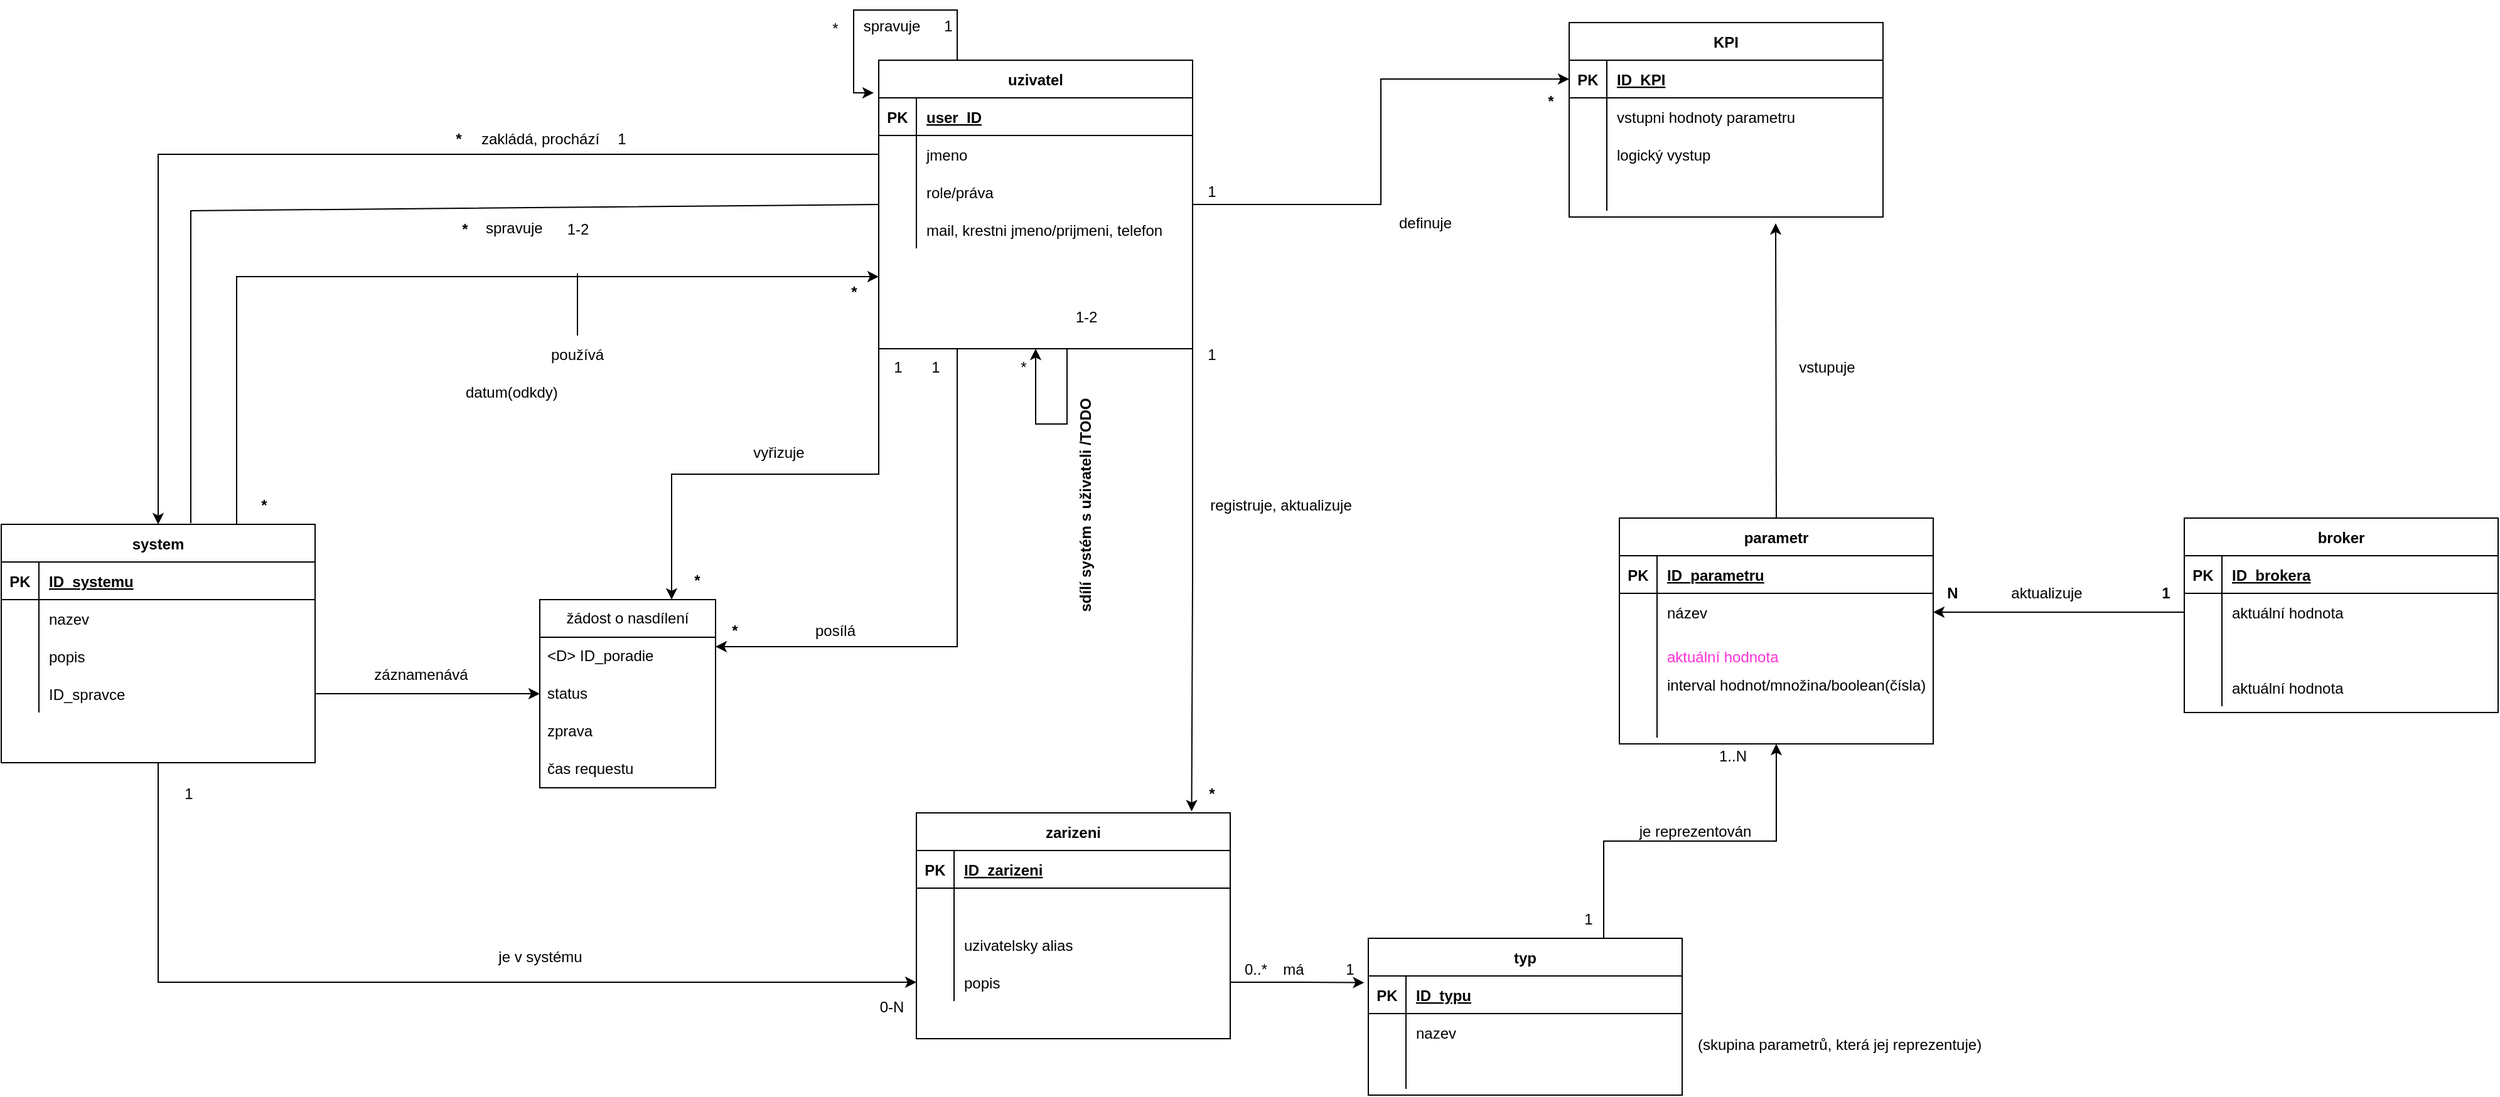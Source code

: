 <mxfile>
    <diagram id="R2lEEEUBdFMjLlhIrx00" name="Page-1">
        <mxGraphModel dx="2615" dy="1061" grid="1" gridSize="10" guides="1" tooltips="1" connect="1" arrows="1" fold="1" page="1" pageScale="1" pageWidth="850" pageHeight="1100" math="0" shadow="0" extFonts="Permanent Marker^https://fonts.googleapis.com/css?family=Permanent+Marker">
            <root>
                <mxCell id="0"/>
                <mxCell id="1" parent="0"/>
                <mxCell id="_WzW970D3OPR41y3tWuO-68" style="edgeStyle=orthogonalEdgeStyle;rounded=0;orthogonalLoop=1;jettySize=auto;html=1;exitX=0.25;exitY=1;exitDx=0;exitDy=0;entryX=1;entryY=0.25;entryDx=0;entryDy=0;" parent="1" source="C-vyLk0tnHw3VtMMgP7b-23" target="_WzW970D3OPR41y3tWuO-198" edge="1">
                    <mxGeometry relative="1" as="geometry"/>
                </mxCell>
                <mxCell id="_WzW970D3OPR41y3tWuO-115" style="edgeStyle=orthogonalEdgeStyle;rounded=0;orthogonalLoop=1;jettySize=auto;html=1;exitX=1;exitY=0.5;exitDx=0;exitDy=0;entryX=0;entryY=0.5;entryDx=0;entryDy=0;" parent="1" source="C-vyLk0tnHw3VtMMgP7b-23" target="_WzW970D3OPR41y3tWuO-127" edge="1">
                    <mxGeometry relative="1" as="geometry"/>
                </mxCell>
                <mxCell id="_WzW970D3OPR41y3tWuO-210" style="edgeStyle=orthogonalEdgeStyle;rounded=0;orthogonalLoop=1;jettySize=auto;html=1;exitX=0;exitY=1;exitDx=0;exitDy=0;entryX=0.75;entryY=0;entryDx=0;entryDy=0;" parent="1" source="C-vyLk0tnHw3VtMMgP7b-23" target="_WzW970D3OPR41y3tWuO-198" edge="1">
                    <mxGeometry relative="1" as="geometry"/>
                </mxCell>
                <mxCell id="C-vyLk0tnHw3VtMMgP7b-23" value="uzivatel" style="shape=table;startSize=30;container=1;collapsible=1;childLayout=tableLayout;fixedRows=1;rowLines=0;fontStyle=1;align=center;resizeLast=1;" parent="1" vertex="1">
                    <mxGeometry y="60" width="250" height="230" as="geometry"/>
                </mxCell>
                <mxCell id="C-vyLk0tnHw3VtMMgP7b-24" value="" style="shape=partialRectangle;collapsible=0;dropTarget=0;pointerEvents=0;fillColor=none;points=[[0,0.5],[1,0.5]];portConstraint=eastwest;top=0;left=0;right=0;bottom=1;" parent="C-vyLk0tnHw3VtMMgP7b-23" vertex="1">
                    <mxGeometry y="30" width="250" height="30" as="geometry"/>
                </mxCell>
                <mxCell id="C-vyLk0tnHw3VtMMgP7b-25" value="PK" style="shape=partialRectangle;overflow=hidden;connectable=0;fillColor=none;top=0;left=0;bottom=0;right=0;fontStyle=1;" parent="C-vyLk0tnHw3VtMMgP7b-24" vertex="1">
                    <mxGeometry width="30" height="30" as="geometry">
                        <mxRectangle width="30" height="30" as="alternateBounds"/>
                    </mxGeometry>
                </mxCell>
                <mxCell id="C-vyLk0tnHw3VtMMgP7b-26" value="user_ID" style="shape=partialRectangle;overflow=hidden;connectable=0;fillColor=none;top=0;left=0;bottom=0;right=0;align=left;spacingLeft=6;fontStyle=5;" parent="C-vyLk0tnHw3VtMMgP7b-24" vertex="1">
                    <mxGeometry x="30" width="220" height="30" as="geometry">
                        <mxRectangle width="220" height="30" as="alternateBounds"/>
                    </mxGeometry>
                </mxCell>
                <mxCell id="C-vyLk0tnHw3VtMMgP7b-27" value="" style="shape=partialRectangle;collapsible=0;dropTarget=0;pointerEvents=0;fillColor=none;points=[[0,0.5],[1,0.5]];portConstraint=eastwest;top=0;left=0;right=0;bottom=0;" parent="C-vyLk0tnHw3VtMMgP7b-23" vertex="1">
                    <mxGeometry y="60" width="250" height="30" as="geometry"/>
                </mxCell>
                <mxCell id="C-vyLk0tnHw3VtMMgP7b-28" value="" style="shape=partialRectangle;overflow=hidden;connectable=0;fillColor=none;top=0;left=0;bottom=0;right=0;" parent="C-vyLk0tnHw3VtMMgP7b-27" vertex="1">
                    <mxGeometry width="30" height="30" as="geometry">
                        <mxRectangle width="30" height="30" as="alternateBounds"/>
                    </mxGeometry>
                </mxCell>
                <mxCell id="C-vyLk0tnHw3VtMMgP7b-29" value="jmeno" style="shape=partialRectangle;overflow=hidden;connectable=0;fillColor=none;top=0;left=0;bottom=0;right=0;align=left;spacingLeft=6;" parent="C-vyLk0tnHw3VtMMgP7b-27" vertex="1">
                    <mxGeometry x="30" width="220" height="30" as="geometry">
                        <mxRectangle width="220" height="30" as="alternateBounds"/>
                    </mxGeometry>
                </mxCell>
                <mxCell id="_WzW970D3OPR41y3tWuO-51" style="edgeStyle=orthogonalEdgeStyle;rounded=0;orthogonalLoop=1;jettySize=auto;html=1;exitX=0.25;exitY=0;exitDx=0;exitDy=0;entryX=-0.016;entryY=-0.133;entryDx=0;entryDy=0;entryPerimeter=0;" parent="C-vyLk0tnHw3VtMMgP7b-23" source="C-vyLk0tnHw3VtMMgP7b-23" target="C-vyLk0tnHw3VtMMgP7b-24" edge="1">
                    <mxGeometry relative="1" as="geometry">
                        <Array as="points">
                            <mxPoint x="63" y="-40"/>
                            <mxPoint x="-20" y="-40"/>
                            <mxPoint x="-20" y="26"/>
                        </Array>
                    </mxGeometry>
                </mxCell>
                <mxCell id="_WzW970D3OPR41y3tWuO-136" value="" style="shape=partialRectangle;collapsible=0;dropTarget=0;pointerEvents=0;fillColor=none;points=[[0,0.5],[1,0.5]];portConstraint=eastwest;top=0;left=0;right=0;bottom=0;" parent="C-vyLk0tnHw3VtMMgP7b-23" vertex="1">
                    <mxGeometry y="90" width="250" height="30" as="geometry"/>
                </mxCell>
                <mxCell id="_WzW970D3OPR41y3tWuO-137" value="" style="shape=partialRectangle;overflow=hidden;connectable=0;fillColor=none;top=0;left=0;bottom=0;right=0;" parent="_WzW970D3OPR41y3tWuO-136" vertex="1">
                    <mxGeometry width="30" height="30" as="geometry">
                        <mxRectangle width="30" height="30" as="alternateBounds"/>
                    </mxGeometry>
                </mxCell>
                <mxCell id="_WzW970D3OPR41y3tWuO-138" value="role/práva" style="shape=partialRectangle;overflow=hidden;connectable=0;fillColor=none;top=0;left=0;bottom=0;right=0;align=left;spacingLeft=6;" parent="_WzW970D3OPR41y3tWuO-136" vertex="1">
                    <mxGeometry x="30" width="220" height="30" as="geometry">
                        <mxRectangle width="220" height="30" as="alternateBounds"/>
                    </mxGeometry>
                </mxCell>
                <mxCell id="_WzW970D3OPR41y3tWuO-162" value="" style="shape=partialRectangle;collapsible=0;dropTarget=0;pointerEvents=0;fillColor=none;points=[[0,0.5],[1,0.5]];portConstraint=eastwest;top=0;left=0;right=0;bottom=0;" parent="C-vyLk0tnHw3VtMMgP7b-23" vertex="1">
                    <mxGeometry y="120" width="250" height="30" as="geometry"/>
                </mxCell>
                <mxCell id="_WzW970D3OPR41y3tWuO-163" value="" style="shape=partialRectangle;overflow=hidden;connectable=0;fillColor=none;top=0;left=0;bottom=0;right=0;" parent="_WzW970D3OPR41y3tWuO-162" vertex="1">
                    <mxGeometry width="30" height="30" as="geometry">
                        <mxRectangle width="30" height="30" as="alternateBounds"/>
                    </mxGeometry>
                </mxCell>
                <mxCell id="_WzW970D3OPR41y3tWuO-164" value="mail, krestni jmeno/prijmeni, telefon" style="shape=partialRectangle;overflow=hidden;connectable=0;fillColor=none;top=0;left=0;bottom=0;right=0;align=left;spacingLeft=6;" parent="_WzW970D3OPR41y3tWuO-162" vertex="1">
                    <mxGeometry x="30" width="220" height="30" as="geometry">
                        <mxRectangle width="220" height="30" as="alternateBounds"/>
                    </mxGeometry>
                </mxCell>
                <mxCell id="_WzW970D3OPR41y3tWuO-1" value="zarizeni" style="shape=table;startSize=30;container=1;collapsible=1;childLayout=tableLayout;fixedRows=1;rowLines=0;fontStyle=1;align=center;resizeLast=1;" parent="1" vertex="1">
                    <mxGeometry x="30" y="660" width="250" height="180" as="geometry"/>
                </mxCell>
                <mxCell id="_WzW970D3OPR41y3tWuO-2" value="" style="shape=partialRectangle;collapsible=0;dropTarget=0;pointerEvents=0;fillColor=none;points=[[0,0.5],[1,0.5]];portConstraint=eastwest;top=0;left=0;right=0;bottom=1;" parent="_WzW970D3OPR41y3tWuO-1" vertex="1">
                    <mxGeometry y="30" width="250" height="30" as="geometry"/>
                </mxCell>
                <mxCell id="_WzW970D3OPR41y3tWuO-3" value="PK" style="shape=partialRectangle;overflow=hidden;connectable=0;fillColor=none;top=0;left=0;bottom=0;right=0;fontStyle=1;" parent="_WzW970D3OPR41y3tWuO-2" vertex="1">
                    <mxGeometry width="30" height="30" as="geometry">
                        <mxRectangle width="30" height="30" as="alternateBounds"/>
                    </mxGeometry>
                </mxCell>
                <mxCell id="_WzW970D3OPR41y3tWuO-4" value="ID_zarizeni" style="shape=partialRectangle;overflow=hidden;connectable=0;fillColor=none;top=0;left=0;bottom=0;right=0;align=left;spacingLeft=6;fontStyle=5;" parent="_WzW970D3OPR41y3tWuO-2" vertex="1">
                    <mxGeometry x="30" width="220" height="30" as="geometry">
                        <mxRectangle width="220" height="30" as="alternateBounds"/>
                    </mxGeometry>
                </mxCell>
                <mxCell id="_WzW970D3OPR41y3tWuO-5" value="" style="shape=partialRectangle;collapsible=0;dropTarget=0;pointerEvents=0;fillColor=none;points=[[0,0.5],[1,0.5]];portConstraint=eastwest;top=0;left=0;right=0;bottom=0;" parent="_WzW970D3OPR41y3tWuO-1" vertex="1">
                    <mxGeometry y="60" width="250" height="30" as="geometry"/>
                </mxCell>
                <mxCell id="_WzW970D3OPR41y3tWuO-6" value="" style="shape=partialRectangle;overflow=hidden;connectable=0;fillColor=none;top=0;left=0;bottom=0;right=0;" parent="_WzW970D3OPR41y3tWuO-5" vertex="1">
                    <mxGeometry width="30" height="30" as="geometry">
                        <mxRectangle width="30" height="30" as="alternateBounds"/>
                    </mxGeometry>
                </mxCell>
                <mxCell id="_WzW970D3OPR41y3tWuO-7" value="" style="shape=partialRectangle;overflow=hidden;connectable=0;fillColor=none;top=0;left=0;bottom=0;right=0;align=left;spacingLeft=6;" parent="_WzW970D3OPR41y3tWuO-5" vertex="1">
                    <mxGeometry x="30" width="220" height="30" as="geometry">
                        <mxRectangle width="220" height="30" as="alternateBounds"/>
                    </mxGeometry>
                </mxCell>
                <mxCell id="_WzW970D3OPR41y3tWuO-19" value="" style="shape=partialRectangle;collapsible=0;dropTarget=0;pointerEvents=0;fillColor=none;points=[[0,0.5],[1,0.5]];portConstraint=eastwest;top=0;left=0;right=0;bottom=0;" parent="_WzW970D3OPR41y3tWuO-1" vertex="1">
                    <mxGeometry y="90" width="250" height="30" as="geometry"/>
                </mxCell>
                <mxCell id="_WzW970D3OPR41y3tWuO-20" value="" style="shape=partialRectangle;overflow=hidden;connectable=0;fillColor=none;top=0;left=0;bottom=0;right=0;" parent="_WzW970D3OPR41y3tWuO-19" vertex="1">
                    <mxGeometry width="30" height="30" as="geometry">
                        <mxRectangle width="30" height="30" as="alternateBounds"/>
                    </mxGeometry>
                </mxCell>
                <mxCell id="_WzW970D3OPR41y3tWuO-21" value="uzivatelsky alias" style="shape=partialRectangle;overflow=hidden;connectable=0;fillColor=none;top=0;left=0;bottom=0;right=0;align=left;spacingLeft=6;" parent="_WzW970D3OPR41y3tWuO-19" vertex="1">
                    <mxGeometry x="30" width="220" height="30" as="geometry">
                        <mxRectangle width="220" height="30" as="alternateBounds"/>
                    </mxGeometry>
                </mxCell>
                <mxCell id="_WzW970D3OPR41y3tWuO-22" value="" style="shape=partialRectangle;collapsible=0;dropTarget=0;pointerEvents=0;fillColor=none;points=[[0,0.5],[1,0.5]];portConstraint=eastwest;top=0;left=0;right=0;bottom=0;" parent="_WzW970D3OPR41y3tWuO-1" vertex="1">
                    <mxGeometry y="120" width="250" height="30" as="geometry"/>
                </mxCell>
                <mxCell id="_WzW970D3OPR41y3tWuO-23" value="" style="shape=partialRectangle;overflow=hidden;connectable=0;fillColor=none;top=0;left=0;bottom=0;right=0;" parent="_WzW970D3OPR41y3tWuO-22" vertex="1">
                    <mxGeometry width="30" height="30" as="geometry">
                        <mxRectangle width="30" height="30" as="alternateBounds"/>
                    </mxGeometry>
                </mxCell>
                <mxCell id="_WzW970D3OPR41y3tWuO-24" value="popis" style="shape=partialRectangle;overflow=hidden;connectable=0;fillColor=none;top=0;left=0;bottom=0;right=0;align=left;spacingLeft=6;" parent="_WzW970D3OPR41y3tWuO-22" vertex="1">
                    <mxGeometry x="30" width="220" height="30" as="geometry">
                        <mxRectangle width="220" height="30" as="alternateBounds"/>
                    </mxGeometry>
                </mxCell>
                <mxCell id="_WzW970D3OPR41y3tWuO-15" style="edgeStyle=orthogonalEdgeStyle;rounded=0;orthogonalLoop=1;jettySize=auto;html=1;entryX=0;entryY=0.5;entryDx=0;entryDy=0;" parent="1" source="_WzW970D3OPR41y3tWuO-8" target="_WzW970D3OPR41y3tWuO-22" edge="1">
                    <mxGeometry relative="1" as="geometry">
                        <mxPoint x="-80" y="510" as="targetPoint"/>
                    </mxGeometry>
                </mxCell>
                <mxCell id="_WzW970D3OPR41y3tWuO-27" style="edgeStyle=orthogonalEdgeStyle;rounded=0;orthogonalLoop=1;jettySize=auto;html=1;exitX=0.75;exitY=0;exitDx=0;exitDy=0;entryX=0;entryY=0.75;entryDx=0;entryDy=0;" parent="1" source="_WzW970D3OPR41y3tWuO-8" target="C-vyLk0tnHw3VtMMgP7b-23" edge="1">
                    <mxGeometry relative="1" as="geometry"/>
                </mxCell>
                <mxCell id="_WzW970D3OPR41y3tWuO-8" value="system" style="shape=table;startSize=30;container=1;collapsible=1;childLayout=tableLayout;fixedRows=1;rowLines=0;fontStyle=1;align=center;resizeLast=1;" parent="1" vertex="1">
                    <mxGeometry x="-699" y="430" width="250" height="190" as="geometry"/>
                </mxCell>
                <mxCell id="_WzW970D3OPR41y3tWuO-9" value="" style="shape=partialRectangle;collapsible=0;dropTarget=0;pointerEvents=0;fillColor=none;points=[[0,0.5],[1,0.5]];portConstraint=eastwest;top=0;left=0;right=0;bottom=1;" parent="_WzW970D3OPR41y3tWuO-8" vertex="1">
                    <mxGeometry y="30" width="250" height="30" as="geometry"/>
                </mxCell>
                <mxCell id="_WzW970D3OPR41y3tWuO-10" value="PK" style="shape=partialRectangle;overflow=hidden;connectable=0;fillColor=none;top=0;left=0;bottom=0;right=0;fontStyle=1;" parent="_WzW970D3OPR41y3tWuO-9" vertex="1">
                    <mxGeometry width="30" height="30" as="geometry">
                        <mxRectangle width="30" height="30" as="alternateBounds"/>
                    </mxGeometry>
                </mxCell>
                <mxCell id="_WzW970D3OPR41y3tWuO-11" value="ID_systemu" style="shape=partialRectangle;overflow=hidden;connectable=0;fillColor=none;top=0;left=0;bottom=0;right=0;align=left;spacingLeft=6;fontStyle=5;" parent="_WzW970D3OPR41y3tWuO-9" vertex="1">
                    <mxGeometry x="30" width="220" height="30" as="geometry">
                        <mxRectangle width="220" height="30" as="alternateBounds"/>
                    </mxGeometry>
                </mxCell>
                <mxCell id="_WzW970D3OPR41y3tWuO-12" value="" style="shape=partialRectangle;collapsible=0;dropTarget=0;pointerEvents=0;fillColor=none;points=[[0,0.5],[1,0.5]];portConstraint=eastwest;top=0;left=0;right=0;bottom=0;" parent="_WzW970D3OPR41y3tWuO-8" vertex="1">
                    <mxGeometry y="60" width="250" height="30" as="geometry"/>
                </mxCell>
                <mxCell id="_WzW970D3OPR41y3tWuO-13" value="" style="shape=partialRectangle;overflow=hidden;connectable=0;fillColor=none;top=0;left=0;bottom=0;right=0;" parent="_WzW970D3OPR41y3tWuO-12" vertex="1">
                    <mxGeometry width="30" height="30" as="geometry">
                        <mxRectangle width="30" height="30" as="alternateBounds"/>
                    </mxGeometry>
                </mxCell>
                <mxCell id="_WzW970D3OPR41y3tWuO-14" value="nazev" style="shape=partialRectangle;overflow=hidden;connectable=0;fillColor=none;top=0;left=0;bottom=0;right=0;align=left;spacingLeft=6;" parent="_WzW970D3OPR41y3tWuO-12" vertex="1">
                    <mxGeometry x="30" width="220" height="30" as="geometry">
                        <mxRectangle width="220" height="30" as="alternateBounds"/>
                    </mxGeometry>
                </mxCell>
                <mxCell id="_WzW970D3OPR41y3tWuO-45" value="" style="shape=partialRectangle;collapsible=0;dropTarget=0;pointerEvents=0;fillColor=none;points=[[0,0.5],[1,0.5]];portConstraint=eastwest;top=0;left=0;right=0;bottom=0;" parent="_WzW970D3OPR41y3tWuO-8" vertex="1">
                    <mxGeometry y="90" width="250" height="30" as="geometry"/>
                </mxCell>
                <mxCell id="_WzW970D3OPR41y3tWuO-46" value="" style="shape=partialRectangle;overflow=hidden;connectable=0;fillColor=none;top=0;left=0;bottom=0;right=0;" parent="_WzW970D3OPR41y3tWuO-45" vertex="1">
                    <mxGeometry width="30" height="30" as="geometry">
                        <mxRectangle width="30" height="30" as="alternateBounds"/>
                    </mxGeometry>
                </mxCell>
                <mxCell id="_WzW970D3OPR41y3tWuO-47" value="popis" style="shape=partialRectangle;overflow=hidden;connectable=0;fillColor=none;top=0;left=0;bottom=0;right=0;align=left;spacingLeft=6;" parent="_WzW970D3OPR41y3tWuO-45" vertex="1">
                    <mxGeometry x="30" width="220" height="30" as="geometry">
                        <mxRectangle width="220" height="30" as="alternateBounds"/>
                    </mxGeometry>
                </mxCell>
                <mxCell id="_WzW970D3OPR41y3tWuO-48" value="" style="shape=partialRectangle;collapsible=0;dropTarget=0;pointerEvents=0;fillColor=none;points=[[0,0.5],[1,0.5]];portConstraint=eastwest;top=0;left=0;right=0;bottom=0;" parent="_WzW970D3OPR41y3tWuO-8" vertex="1">
                    <mxGeometry y="120" width="250" height="30" as="geometry"/>
                </mxCell>
                <mxCell id="_WzW970D3OPR41y3tWuO-49" value="" style="shape=partialRectangle;overflow=hidden;connectable=0;fillColor=none;top=0;left=0;bottom=0;right=0;" parent="_WzW970D3OPR41y3tWuO-48" vertex="1">
                    <mxGeometry width="30" height="30" as="geometry">
                        <mxRectangle width="30" height="30" as="alternateBounds"/>
                    </mxGeometry>
                </mxCell>
                <mxCell id="_WzW970D3OPR41y3tWuO-50" value="ID_spravce" style="shape=partialRectangle;overflow=hidden;connectable=0;fillColor=none;top=0;left=0;bottom=0;right=0;align=left;spacingLeft=6;" parent="_WzW970D3OPR41y3tWuO-48" vertex="1">
                    <mxGeometry x="30" width="220" height="30" as="geometry">
                        <mxRectangle width="220" height="30" as="alternateBounds"/>
                    </mxGeometry>
                </mxCell>
                <mxCell id="_WzW970D3OPR41y3tWuO-16" value="1" style="text;html=1;align=center;verticalAlign=middle;resizable=0;points=[];autosize=1;strokeColor=none;fillColor=none;" parent="1" vertex="1">
                    <mxGeometry x="-565" y="630" width="30" height="30" as="geometry"/>
                </mxCell>
                <mxCell id="_WzW970D3OPR41y3tWuO-17" value="0-N" style="text;html=1;align=center;verticalAlign=middle;resizable=0;points=[];autosize=1;strokeColor=none;fillColor=none;" parent="1" vertex="1">
                    <mxGeometry x="-10" y="800" width="40" height="30" as="geometry"/>
                </mxCell>
                <mxCell id="_WzW970D3OPR41y3tWuO-18" value="je v systému" style="text;html=1;align=center;verticalAlign=middle;resizable=0;points=[];autosize=1;strokeColor=none;fillColor=none;" parent="1" vertex="1">
                    <mxGeometry x="-315" y="760" width="90" height="30" as="geometry"/>
                </mxCell>
                <mxCell id="_WzW970D3OPR41y3tWuO-25" style="edgeStyle=orthogonalEdgeStyle;rounded=0;orthogonalLoop=1;jettySize=auto;html=1;entryX=0.5;entryY=0;entryDx=0;entryDy=0;" parent="1" source="C-vyLk0tnHw3VtMMgP7b-27" target="_WzW970D3OPR41y3tWuO-8" edge="1">
                    <mxGeometry relative="1" as="geometry"/>
                </mxCell>
                <mxCell id="_WzW970D3OPR41y3tWuO-26" value="zakládá, prochází" style="text;html=1;align=center;verticalAlign=middle;resizable=0;points=[];autosize=1;strokeColor=none;fillColor=none;" parent="1" vertex="1">
                    <mxGeometry x="-330" y="107.5" width="120" height="30" as="geometry"/>
                </mxCell>
                <mxCell id="_WzW970D3OPR41y3tWuO-29" value="1" style="text;html=1;align=center;verticalAlign=middle;resizable=0;points=[];autosize=1;strokeColor=none;fillColor=none;" parent="1" vertex="1">
                    <mxGeometry x="-220" y="107.5" width="30" height="30" as="geometry"/>
                </mxCell>
                <mxCell id="_WzW970D3OPR41y3tWuO-30" value="&lt;b&gt;*&lt;/b&gt;" style="text;html=1;align=center;verticalAlign=middle;resizable=0;points=[];autosize=1;strokeColor=none;fillColor=none;" parent="1" vertex="1">
                    <mxGeometry x="-350" y="107.5" width="30" height="30" as="geometry"/>
                </mxCell>
                <mxCell id="_WzW970D3OPR41y3tWuO-31" value="&lt;b&gt;*&lt;/b&gt;" style="text;html=1;align=center;verticalAlign=middle;resizable=0;points=[];autosize=1;strokeColor=none;fillColor=none;" parent="1" vertex="1">
                    <mxGeometry x="-505" y="400" width="30" height="30" as="geometry"/>
                </mxCell>
                <mxCell id="_WzW970D3OPR41y3tWuO-32" value="&lt;b&gt;*&lt;/b&gt;" style="text;html=1;align=center;verticalAlign=middle;resizable=0;points=[];autosize=1;strokeColor=none;fillColor=none;" parent="1" vertex="1">
                    <mxGeometry x="-35" y="230" width="30" height="30" as="geometry"/>
                </mxCell>
                <mxCell id="_WzW970D3OPR41y3tWuO-44" value="" style="endArrow=none;html=1;rounded=0;exitX=0.5;exitY=0;exitDx=0;exitDy=0;" parent="1" edge="1" source="_WzW970D3OPR41y3tWuO-194">
                    <mxGeometry width="50" height="50" relative="1" as="geometry">
                        <mxPoint x="-245" y="280" as="sourcePoint"/>
                        <mxPoint x="-240" y="230" as="targetPoint"/>
                    </mxGeometry>
                </mxCell>
                <mxCell id="_WzW970D3OPR41y3tWuO-52" value="spravuje" style="text;html=1;align=center;verticalAlign=middle;resizable=0;points=[];autosize=1;strokeColor=none;fillColor=none;" parent="1" vertex="1">
                    <mxGeometry x="-25" y="18" width="70" height="30" as="geometry"/>
                </mxCell>
                <mxCell id="_WzW970D3OPR41y3tWuO-53" value="1" style="text;html=1;align=center;verticalAlign=middle;resizable=0;points=[];autosize=1;strokeColor=none;fillColor=none;" parent="1" vertex="1">
                    <mxGeometry x="40" y="18" width="30" height="30" as="geometry"/>
                </mxCell>
                <mxCell id="_WzW970D3OPR41y3tWuO-54" value="*" style="text;html=1;align=center;verticalAlign=middle;resizable=0;points=[];autosize=1;strokeColor=none;fillColor=none;" parent="1" vertex="1">
                    <mxGeometry x="-50" y="20" width="30" height="30" as="geometry"/>
                </mxCell>
                <mxCell id="_WzW970D3OPR41y3tWuO-55" style="edgeStyle=orthogonalEdgeStyle;rounded=0;orthogonalLoop=1;jettySize=auto;html=1;entryX=0.5;entryY=1;entryDx=0;entryDy=0;" parent="1" target="C-vyLk0tnHw3VtMMgP7b-23" edge="1">
                    <mxGeometry relative="1" as="geometry">
                        <mxPoint x="150" y="290" as="sourcePoint"/>
                        <Array as="points">
                            <mxPoint x="150" y="350"/>
                            <mxPoint x="125" y="350"/>
                        </Array>
                    </mxGeometry>
                </mxCell>
                <mxCell id="_WzW970D3OPR41y3tWuO-56" value="&lt;b&gt;sdílí systém s uživateli /TODO&lt;/b&gt;" style="text;html=1;align=center;verticalAlign=middle;resizable=0;points=[];autosize=1;strokeColor=none;fillColor=none;rotation=-90;" parent="1" vertex="1">
                    <mxGeometry x="70" y="400" width="190" height="30" as="geometry"/>
                </mxCell>
                <mxCell id="_WzW970D3OPR41y3tWuO-57" value="1-2" style="text;html=1;align=center;verticalAlign=middle;resizable=0;points=[];autosize=1;strokeColor=none;fillColor=none;" parent="1" vertex="1">
                    <mxGeometry x="145" y="250" width="40" height="30" as="geometry"/>
                </mxCell>
                <mxCell id="_WzW970D3OPR41y3tWuO-58" value="*" style="text;html=1;align=center;verticalAlign=middle;resizable=0;points=[];autosize=1;strokeColor=none;fillColor=none;" parent="1" vertex="1">
                    <mxGeometry x="100" y="290" width="30" height="30" as="geometry"/>
                </mxCell>
                <mxCell id="_WzW970D3OPR41y3tWuO-59" value="" style="endArrow=none;html=1;rounded=0;exitX=0.604;exitY=-0.005;exitDx=0;exitDy=0;exitPerimeter=0;entryX=0;entryY=0.5;entryDx=0;entryDy=0;" parent="1" source="_WzW970D3OPR41y3tWuO-8" target="C-vyLk0tnHw3VtMMgP7b-23" edge="1">
                    <mxGeometry width="50" height="50" relative="1" as="geometry">
                        <mxPoint x="400" y="500" as="sourcePoint"/>
                        <mxPoint x="450" y="450" as="targetPoint"/>
                        <Array as="points">
                            <mxPoint x="-548" y="180"/>
                        </Array>
                    </mxGeometry>
                </mxCell>
                <mxCell id="_WzW970D3OPR41y3tWuO-60" value="&lt;span style=&quot;color: rgb(0, 0, 0); font-family: Helvetica; font-size: 12px; font-style: normal; font-variant-ligatures: normal; font-variant-caps: normal; font-weight: 400; letter-spacing: normal; orphans: 2; text-align: center; text-indent: 0px; text-transform: none; widows: 2; word-spacing: 0px; -webkit-text-stroke-width: 0px; background-color: rgb(251, 251, 251); text-decoration-thickness: initial; text-decoration-style: initial; text-decoration-color: initial; float: none; display: inline !important;&quot;&gt;spravuje&lt;/span&gt;" style="text;whiteSpace=wrap;html=1;" parent="1" vertex="1">
                    <mxGeometry x="-315" y="180" width="55" height="20" as="geometry"/>
                </mxCell>
                <mxCell id="_WzW970D3OPR41y3tWuO-62" value="1-2" style="text;html=1;align=center;verticalAlign=middle;resizable=0;points=[];autosize=1;strokeColor=none;fillColor=none;" parent="1" vertex="1">
                    <mxGeometry x="-260" y="180" width="40" height="30" as="geometry"/>
                </mxCell>
                <mxCell id="_WzW970D3OPR41y3tWuO-63" value="&lt;b&gt;*&lt;/b&gt;" style="text;html=1;align=center;verticalAlign=middle;resizable=0;points=[];autosize=1;strokeColor=none;fillColor=none;" parent="1" vertex="1">
                    <mxGeometry x="-345" y="180" width="30" height="30" as="geometry"/>
                </mxCell>
                <mxCell id="_WzW970D3OPR41y3tWuO-70" style="edgeStyle=orthogonalEdgeStyle;rounded=0;orthogonalLoop=1;jettySize=auto;html=1;exitX=1;exitY=1;exitDx=0;exitDy=0;entryX=0.877;entryY=-0.007;entryDx=0;entryDy=0;entryPerimeter=0;" parent="1" source="C-vyLk0tnHw3VtMMgP7b-23" target="_WzW970D3OPR41y3tWuO-1" edge="1">
                    <mxGeometry relative="1" as="geometry"/>
                </mxCell>
                <mxCell id="_WzW970D3OPR41y3tWuO-71" value="registruje, aktualizuje" style="text;html=1;align=center;verticalAlign=middle;resizable=0;points=[];autosize=1;strokeColor=none;fillColor=none;rotation=0;" parent="1" vertex="1">
                    <mxGeometry x="250" y="400" width="140" height="30" as="geometry"/>
                </mxCell>
                <mxCell id="_WzW970D3OPR41y3tWuO-72" value="1" style="text;html=1;align=center;verticalAlign=middle;resizable=0;points=[];autosize=1;strokeColor=none;fillColor=none;" parent="1" vertex="1">
                    <mxGeometry x="250" y="280" width="30" height="30" as="geometry"/>
                </mxCell>
                <mxCell id="_WzW970D3OPR41y3tWuO-73" value="&lt;b&gt;*&lt;/b&gt;" style="text;html=1;align=center;verticalAlign=middle;resizable=0;points=[];autosize=1;strokeColor=none;fillColor=none;" parent="1" vertex="1">
                    <mxGeometry x="250" y="630" width="30" height="30" as="geometry"/>
                </mxCell>
                <mxCell id="_WzW970D3OPR41y3tWuO-74" value="1" style="text;html=1;align=center;verticalAlign=middle;resizable=0;points=[];autosize=1;strokeColor=none;fillColor=none;" parent="1" vertex="1">
                    <mxGeometry x="30" y="290" width="30" height="30" as="geometry"/>
                </mxCell>
                <mxCell id="_WzW970D3OPR41y3tWuO-166" style="edgeStyle=orthogonalEdgeStyle;rounded=0;orthogonalLoop=1;jettySize=auto;html=1;exitX=0.5;exitY=0;exitDx=0;exitDy=0;" parent="1" source="_WzW970D3OPR41y3tWuO-89" edge="1">
                    <mxGeometry relative="1" as="geometry">
                        <mxPoint x="714.5" y="190" as="targetPoint"/>
                    </mxGeometry>
                </mxCell>
                <mxCell id="_WzW970D3OPR41y3tWuO-89" value="parametr" style="shape=table;startSize=30;container=1;collapsible=1;childLayout=tableLayout;fixedRows=1;rowLines=0;fontStyle=1;align=center;resizeLast=1;" parent="1" vertex="1">
                    <mxGeometry x="590" y="425" width="250" height="180" as="geometry"/>
                </mxCell>
                <mxCell id="_WzW970D3OPR41y3tWuO-90" value="" style="shape=partialRectangle;collapsible=0;dropTarget=0;pointerEvents=0;fillColor=none;points=[[0,0.5],[1,0.5]];portConstraint=eastwest;top=0;left=0;right=0;bottom=1;" parent="_WzW970D3OPR41y3tWuO-89" vertex="1">
                    <mxGeometry y="30" width="250" height="30" as="geometry"/>
                </mxCell>
                <mxCell id="_WzW970D3OPR41y3tWuO-91" value="PK" style="shape=partialRectangle;overflow=hidden;connectable=0;fillColor=none;top=0;left=0;bottom=0;right=0;fontStyle=1;" parent="_WzW970D3OPR41y3tWuO-90" vertex="1">
                    <mxGeometry width="30" height="30" as="geometry">
                        <mxRectangle width="30" height="30" as="alternateBounds"/>
                    </mxGeometry>
                </mxCell>
                <mxCell id="_WzW970D3OPR41y3tWuO-92" value="ID_parametru" style="shape=partialRectangle;overflow=hidden;connectable=0;fillColor=none;top=0;left=0;bottom=0;right=0;align=left;spacingLeft=6;fontStyle=5;" parent="_WzW970D3OPR41y3tWuO-90" vertex="1">
                    <mxGeometry x="30" width="220" height="30" as="geometry">
                        <mxRectangle width="220" height="30" as="alternateBounds"/>
                    </mxGeometry>
                </mxCell>
                <mxCell id="_WzW970D3OPR41y3tWuO-93" value="" style="shape=partialRectangle;collapsible=0;dropTarget=0;pointerEvents=0;fillColor=none;points=[[0,0.5],[1,0.5]];portConstraint=eastwest;top=0;left=0;right=0;bottom=0;" parent="_WzW970D3OPR41y3tWuO-89" vertex="1">
                    <mxGeometry y="60" width="250" height="30" as="geometry"/>
                </mxCell>
                <mxCell id="_WzW970D3OPR41y3tWuO-94" value="" style="shape=partialRectangle;overflow=hidden;connectable=0;fillColor=none;top=0;left=0;bottom=0;right=0;" parent="_WzW970D3OPR41y3tWuO-93" vertex="1">
                    <mxGeometry width="30" height="30" as="geometry">
                        <mxRectangle width="30" height="30" as="alternateBounds"/>
                    </mxGeometry>
                </mxCell>
                <mxCell id="_WzW970D3OPR41y3tWuO-95" value="název" style="shape=partialRectangle;overflow=hidden;connectable=0;fillColor=none;top=0;left=0;bottom=0;right=0;align=left;spacingLeft=6;" parent="_WzW970D3OPR41y3tWuO-93" vertex="1">
                    <mxGeometry x="30" width="220" height="30" as="geometry">
                        <mxRectangle width="220" height="30" as="alternateBounds"/>
                    </mxGeometry>
                </mxCell>
                <mxCell id="_WzW970D3OPR41y3tWuO-97" value="" style="shape=partialRectangle;collapsible=0;dropTarget=0;pointerEvents=0;fillColor=none;points=[[0,0.5],[1,0.5]];portConstraint=eastwest;top=0;left=0;right=0;bottom=0;" parent="_WzW970D3OPR41y3tWuO-89" vertex="1">
                    <mxGeometry y="90" width="250" height="85" as="geometry"/>
                </mxCell>
                <mxCell id="_WzW970D3OPR41y3tWuO-98" value="" style="shape=partialRectangle;overflow=hidden;connectable=0;fillColor=none;top=0;left=0;bottom=0;right=0;" parent="_WzW970D3OPR41y3tWuO-97" vertex="1">
                    <mxGeometry width="30" height="85" as="geometry">
                        <mxRectangle width="30" height="85" as="alternateBounds"/>
                    </mxGeometry>
                </mxCell>
                <mxCell id="_WzW970D3OPR41y3tWuO-99" value="interval hodnot/množina/boolean(čísla)" style="shape=partialRectangle;overflow=hidden;connectable=0;fillColor=none;top=0;left=0;bottom=0;right=0;align=left;spacingLeft=6;" parent="_WzW970D3OPR41y3tWuO-97" vertex="1">
                    <mxGeometry x="30" width="220" height="85" as="geometry">
                        <mxRectangle width="220" height="85" as="alternateBounds"/>
                    </mxGeometry>
                </mxCell>
                <mxCell id="_WzW970D3OPR41y3tWuO-113" value="definuje" style="text;html=1;align=center;verticalAlign=middle;resizable=0;points=[];autosize=1;strokeColor=none;fillColor=none;" parent="1" vertex="1">
                    <mxGeometry x="400" y="175" width="70" height="30" as="geometry"/>
                </mxCell>
                <mxCell id="_WzW970D3OPR41y3tWuO-116" value="1" style="text;html=1;align=center;verticalAlign=middle;resizable=0;points=[];autosize=1;strokeColor=none;fillColor=none;" parent="1" vertex="1">
                    <mxGeometry x="250" y="150" width="30" height="30" as="geometry"/>
                </mxCell>
                <mxCell id="_WzW970D3OPR41y3tWuO-117" value="&lt;b&gt;*&lt;/b&gt;" style="text;html=1;align=center;verticalAlign=middle;resizable=0;points=[];autosize=1;strokeColor=none;fillColor=none;" parent="1" vertex="1">
                    <mxGeometry x="520" y="77.5" width="30" height="30" as="geometry"/>
                </mxCell>
                <mxCell id="_WzW970D3OPR41y3tWuO-118" style="edgeStyle=orthogonalEdgeStyle;rounded=0;orthogonalLoop=1;jettySize=auto;html=1;entryX=0.5;entryY=1;entryDx=0;entryDy=0;exitX=0.75;exitY=0;exitDx=0;exitDy=0;" parent="1" source="_WzW970D3OPR41y3tWuO-146" target="_WzW970D3OPR41y3tWuO-89" edge="1">
                    <mxGeometry relative="1" as="geometry">
                        <mxPoint x="520" y="735" as="sourcePoint"/>
                    </mxGeometry>
                </mxCell>
                <mxCell id="_WzW970D3OPR41y3tWuO-119" value="je reprezentován" style="text;html=1;align=center;verticalAlign=middle;resizable=0;points=[];autosize=1;strokeColor=none;fillColor=none;" parent="1" vertex="1">
                    <mxGeometry x="595" y="660" width="110" height="30" as="geometry"/>
                </mxCell>
                <mxCell id="_WzW970D3OPR41y3tWuO-120" value="1" style="text;html=1;align=center;verticalAlign=middle;resizable=0;points=[];autosize=1;strokeColor=none;fillColor=none;" parent="1" vertex="1">
                    <mxGeometry x="550" y="730" width="30" height="30" as="geometry"/>
                </mxCell>
                <mxCell id="_WzW970D3OPR41y3tWuO-121" value="1..N" style="text;html=1;align=center;verticalAlign=middle;resizable=0;points=[];autosize=1;strokeColor=none;fillColor=none;" parent="1" vertex="1">
                    <mxGeometry x="655" y="600" width="50" height="30" as="geometry"/>
                </mxCell>
                <mxCell id="_WzW970D3OPR41y3tWuO-122" value="&lt;b&gt;*&lt;/b&gt;" style="text;html=1;align=center;verticalAlign=middle;resizable=0;points=[];autosize=1;strokeColor=none;fillColor=none;" parent="1" vertex="1">
                    <mxGeometry x="-130" y="500" width="30" height="30" as="geometry"/>
                </mxCell>
                <mxCell id="_WzW970D3OPR41y3tWuO-126" value="KPI" style="shape=table;startSize=30;container=1;collapsible=1;childLayout=tableLayout;fixedRows=1;rowLines=0;fontStyle=1;align=center;resizeLast=1;" parent="1" vertex="1">
                    <mxGeometry x="550" y="30" width="250" height="155" as="geometry"/>
                </mxCell>
                <mxCell id="_WzW970D3OPR41y3tWuO-127" value="" style="shape=partialRectangle;collapsible=0;dropTarget=0;pointerEvents=0;fillColor=none;points=[[0,0.5],[1,0.5]];portConstraint=eastwest;top=0;left=0;right=0;bottom=1;" parent="_WzW970D3OPR41y3tWuO-126" vertex="1">
                    <mxGeometry y="30" width="250" height="30" as="geometry"/>
                </mxCell>
                <mxCell id="_WzW970D3OPR41y3tWuO-128" value="PK" style="shape=partialRectangle;overflow=hidden;connectable=0;fillColor=none;top=0;left=0;bottom=0;right=0;fontStyle=1;" parent="_WzW970D3OPR41y3tWuO-127" vertex="1">
                    <mxGeometry width="30" height="30" as="geometry">
                        <mxRectangle width="30" height="30" as="alternateBounds"/>
                    </mxGeometry>
                </mxCell>
                <mxCell id="_WzW970D3OPR41y3tWuO-129" value="ID_KPI" style="shape=partialRectangle;overflow=hidden;connectable=0;fillColor=none;top=0;left=0;bottom=0;right=0;align=left;spacingLeft=6;fontStyle=5;" parent="_WzW970D3OPR41y3tWuO-127" vertex="1">
                    <mxGeometry x="30" width="220" height="30" as="geometry">
                        <mxRectangle width="220" height="30" as="alternateBounds"/>
                    </mxGeometry>
                </mxCell>
                <mxCell id="_WzW970D3OPR41y3tWuO-130" value="" style="shape=partialRectangle;collapsible=0;dropTarget=0;pointerEvents=0;fillColor=none;points=[[0,0.5],[1,0.5]];portConstraint=eastwest;top=0;left=0;right=0;bottom=0;" parent="_WzW970D3OPR41y3tWuO-126" vertex="1">
                    <mxGeometry y="60" width="250" height="30" as="geometry"/>
                </mxCell>
                <mxCell id="_WzW970D3OPR41y3tWuO-131" value="" style="shape=partialRectangle;overflow=hidden;connectable=0;fillColor=none;top=0;left=0;bottom=0;right=0;" parent="_WzW970D3OPR41y3tWuO-130" vertex="1">
                    <mxGeometry width="30" height="30" as="geometry">
                        <mxRectangle width="30" height="30" as="alternateBounds"/>
                    </mxGeometry>
                </mxCell>
                <mxCell id="_WzW970D3OPR41y3tWuO-132" value="vstupni hodnoty parametru" style="shape=partialRectangle;overflow=hidden;connectable=0;fillColor=none;top=0;left=0;bottom=0;right=0;align=left;spacingLeft=6;" parent="_WzW970D3OPR41y3tWuO-130" vertex="1">
                    <mxGeometry x="30" width="220" height="30" as="geometry">
                        <mxRectangle width="220" height="30" as="alternateBounds"/>
                    </mxGeometry>
                </mxCell>
                <mxCell id="_WzW970D3OPR41y3tWuO-133" value="" style="shape=partialRectangle;collapsible=0;dropTarget=0;pointerEvents=0;fillColor=none;points=[[0,0.5],[1,0.5]];portConstraint=eastwest;top=0;left=0;right=0;bottom=0;" parent="_WzW970D3OPR41y3tWuO-126" vertex="1">
                    <mxGeometry y="90" width="250" height="30" as="geometry"/>
                </mxCell>
                <mxCell id="_WzW970D3OPR41y3tWuO-134" value="" style="shape=partialRectangle;overflow=hidden;connectable=0;fillColor=none;top=0;left=0;bottom=0;right=0;" parent="_WzW970D3OPR41y3tWuO-133" vertex="1">
                    <mxGeometry width="30" height="30" as="geometry">
                        <mxRectangle width="30" height="30" as="alternateBounds"/>
                    </mxGeometry>
                </mxCell>
                <mxCell id="_WzW970D3OPR41y3tWuO-135" value="logický vystup" style="shape=partialRectangle;overflow=hidden;connectable=0;fillColor=none;top=0;left=0;bottom=0;right=0;align=left;spacingLeft=6;" parent="_WzW970D3OPR41y3tWuO-133" vertex="1">
                    <mxGeometry x="30" width="220" height="30" as="geometry">
                        <mxRectangle width="220" height="30" as="alternateBounds"/>
                    </mxGeometry>
                </mxCell>
                <mxCell id="_WzW970D3OPR41y3tWuO-139" value="" style="shape=partialRectangle;collapsible=0;dropTarget=0;pointerEvents=0;fillColor=none;points=[[0,0.5],[1,0.5]];portConstraint=eastwest;top=0;left=0;right=0;bottom=0;" parent="_WzW970D3OPR41y3tWuO-126" vertex="1">
                    <mxGeometry y="120" width="250" height="30" as="geometry"/>
                </mxCell>
                <mxCell id="_WzW970D3OPR41y3tWuO-140" value="" style="shape=partialRectangle;overflow=hidden;connectable=0;fillColor=none;top=0;left=0;bottom=0;right=0;" parent="_WzW970D3OPR41y3tWuO-139" vertex="1">
                    <mxGeometry width="30" height="30" as="geometry">
                        <mxRectangle width="30" height="30" as="alternateBounds"/>
                    </mxGeometry>
                </mxCell>
                <mxCell id="_WzW970D3OPR41y3tWuO-141" value="" style="shape=partialRectangle;overflow=hidden;connectable=0;fillColor=none;top=0;left=0;bottom=0;right=0;align=left;spacingLeft=6;fontStyle=1" parent="_WzW970D3OPR41y3tWuO-139" vertex="1">
                    <mxGeometry x="30" width="220" height="30" as="geometry">
                        <mxRectangle width="220" height="30" as="alternateBounds"/>
                    </mxGeometry>
                </mxCell>
                <mxCell id="_WzW970D3OPR41y3tWuO-146" value="typ" style="shape=table;startSize=30;container=1;collapsible=1;childLayout=tableLayout;fixedRows=1;rowLines=0;fontStyle=1;align=center;resizeLast=1;" parent="1" vertex="1">
                    <mxGeometry x="390" y="760" width="250" height="125" as="geometry"/>
                </mxCell>
                <mxCell id="_WzW970D3OPR41y3tWuO-147" value="" style="shape=partialRectangle;collapsible=0;dropTarget=0;pointerEvents=0;fillColor=none;points=[[0,0.5],[1,0.5]];portConstraint=eastwest;top=0;left=0;right=0;bottom=1;" parent="_WzW970D3OPR41y3tWuO-146" vertex="1">
                    <mxGeometry y="30" width="250" height="30" as="geometry"/>
                </mxCell>
                <mxCell id="_WzW970D3OPR41y3tWuO-148" value="PK" style="shape=partialRectangle;overflow=hidden;connectable=0;fillColor=none;top=0;left=0;bottom=0;right=0;fontStyle=1;" parent="_WzW970D3OPR41y3tWuO-147" vertex="1">
                    <mxGeometry width="30" height="30" as="geometry">
                        <mxRectangle width="30" height="30" as="alternateBounds"/>
                    </mxGeometry>
                </mxCell>
                <mxCell id="_WzW970D3OPR41y3tWuO-149" value="ID_typu" style="shape=partialRectangle;overflow=hidden;connectable=0;fillColor=none;top=0;left=0;bottom=0;right=0;align=left;spacingLeft=6;fontStyle=5;" parent="_WzW970D3OPR41y3tWuO-147" vertex="1">
                    <mxGeometry x="30" width="220" height="30" as="geometry">
                        <mxRectangle width="220" height="30" as="alternateBounds"/>
                    </mxGeometry>
                </mxCell>
                <mxCell id="_WzW970D3OPR41y3tWuO-150" value="" style="shape=partialRectangle;collapsible=0;dropTarget=0;pointerEvents=0;fillColor=none;points=[[0,0.5],[1,0.5]];portConstraint=eastwest;top=0;left=0;right=0;bottom=0;" parent="_WzW970D3OPR41y3tWuO-146" vertex="1">
                    <mxGeometry y="60" width="250" height="30" as="geometry"/>
                </mxCell>
                <mxCell id="_WzW970D3OPR41y3tWuO-151" value="" style="shape=partialRectangle;overflow=hidden;connectable=0;fillColor=none;top=0;left=0;bottom=0;right=0;" parent="_WzW970D3OPR41y3tWuO-150" vertex="1">
                    <mxGeometry width="30" height="30" as="geometry">
                        <mxRectangle width="30" height="30" as="alternateBounds"/>
                    </mxGeometry>
                </mxCell>
                <mxCell id="_WzW970D3OPR41y3tWuO-152" value="nazev" style="shape=partialRectangle;overflow=hidden;connectable=0;fillColor=none;top=0;left=0;bottom=0;right=0;align=left;spacingLeft=6;" parent="_WzW970D3OPR41y3tWuO-150" vertex="1">
                    <mxGeometry x="30" width="220" height="30" as="geometry">
                        <mxRectangle width="220" height="30" as="alternateBounds"/>
                    </mxGeometry>
                </mxCell>
                <mxCell id="_WzW970D3OPR41y3tWuO-153" value="" style="shape=partialRectangle;collapsible=0;dropTarget=0;pointerEvents=0;fillColor=none;points=[[0,0.5],[1,0.5]];portConstraint=eastwest;top=0;left=0;right=0;bottom=0;" parent="_WzW970D3OPR41y3tWuO-146" vertex="1">
                    <mxGeometry y="90" width="250" height="30" as="geometry"/>
                </mxCell>
                <mxCell id="_WzW970D3OPR41y3tWuO-154" value="" style="shape=partialRectangle;overflow=hidden;connectable=0;fillColor=none;top=0;left=0;bottom=0;right=0;" parent="_WzW970D3OPR41y3tWuO-153" vertex="1">
                    <mxGeometry width="30" height="30" as="geometry">
                        <mxRectangle width="30" height="30" as="alternateBounds"/>
                    </mxGeometry>
                </mxCell>
                <mxCell id="_WzW970D3OPR41y3tWuO-155" value="" style="shape=partialRectangle;overflow=hidden;connectable=0;fillColor=none;top=0;left=0;bottom=0;right=0;align=left;spacingLeft=6;" parent="_WzW970D3OPR41y3tWuO-153" vertex="1">
                    <mxGeometry x="30" width="220" height="30" as="geometry">
                        <mxRectangle width="220" height="30" as="alternateBounds"/>
                    </mxGeometry>
                </mxCell>
                <mxCell id="_WzW970D3OPR41y3tWuO-156" style="edgeStyle=orthogonalEdgeStyle;rounded=0;orthogonalLoop=1;jettySize=auto;html=1;exitX=1;exitY=0.5;exitDx=0;exitDy=0;entryX=-0.013;entryY=0.178;entryDx=0;entryDy=0;entryPerimeter=0;" parent="1" source="_WzW970D3OPR41y3tWuO-22" target="_WzW970D3OPR41y3tWuO-147" edge="1">
                    <mxGeometry relative="1" as="geometry"/>
                </mxCell>
                <mxCell id="_WzW970D3OPR41y3tWuO-157" value="má" style="text;html=1;align=center;verticalAlign=middle;resizable=0;points=[];autosize=1;strokeColor=none;fillColor=none;" parent="1" vertex="1">
                    <mxGeometry x="310" y="770" width="40" height="30" as="geometry"/>
                </mxCell>
                <mxCell id="_WzW970D3OPR41y3tWuO-158" value="0..*" style="text;html=1;align=center;verticalAlign=middle;resizable=0;points=[];autosize=1;strokeColor=none;fillColor=none;" parent="1" vertex="1">
                    <mxGeometry x="280" y="770" width="40" height="30" as="geometry"/>
                </mxCell>
                <mxCell id="_WzW970D3OPR41y3tWuO-159" value="1" style="text;html=1;align=center;verticalAlign=middle;resizable=0;points=[];autosize=1;strokeColor=none;fillColor=none;" parent="1" vertex="1">
                    <mxGeometry x="360" y="770" width="30" height="30" as="geometry"/>
                </mxCell>
                <mxCell id="_WzW970D3OPR41y3tWuO-165" value="(skupina parametrů, která jej reprezentuje)" style="text;html=1;align=center;verticalAlign=middle;resizable=0;points=[];autosize=1;strokeColor=none;fillColor=none;" parent="1" vertex="1">
                    <mxGeometry x="640" y="830" width="250" height="30" as="geometry"/>
                </mxCell>
                <mxCell id="_WzW970D3OPR41y3tWuO-170" value="vstupuje" style="text;html=1;align=center;verticalAlign=middle;resizable=0;points=[];autosize=1;strokeColor=none;fillColor=none;" parent="1" vertex="1">
                    <mxGeometry x="720" y="290" width="70" height="30" as="geometry"/>
                </mxCell>
                <mxCell id="_WzW970D3OPR41y3tWuO-171" value="broker" style="shape=table;startSize=30;container=1;collapsible=1;childLayout=tableLayout;fixedRows=1;rowLines=0;fontStyle=1;align=center;resizeLast=1;" parent="1" vertex="1">
                    <mxGeometry x="1040" y="425" width="250" height="155" as="geometry"/>
                </mxCell>
                <mxCell id="_WzW970D3OPR41y3tWuO-172" value="" style="shape=partialRectangle;collapsible=0;dropTarget=0;pointerEvents=0;fillColor=none;points=[[0,0.5],[1,0.5]];portConstraint=eastwest;top=0;left=0;right=0;bottom=1;" parent="_WzW970D3OPR41y3tWuO-171" vertex="1">
                    <mxGeometry y="30" width="250" height="30" as="geometry"/>
                </mxCell>
                <mxCell id="_WzW970D3OPR41y3tWuO-173" value="PK" style="shape=partialRectangle;overflow=hidden;connectable=0;fillColor=none;top=0;left=0;bottom=0;right=0;fontStyle=1;" parent="_WzW970D3OPR41y3tWuO-172" vertex="1">
                    <mxGeometry width="30" height="30" as="geometry">
                        <mxRectangle width="30" height="30" as="alternateBounds"/>
                    </mxGeometry>
                </mxCell>
                <mxCell id="_WzW970D3OPR41y3tWuO-174" value="ID_brokera" style="shape=partialRectangle;overflow=hidden;connectable=0;fillColor=none;top=0;left=0;bottom=0;right=0;align=left;spacingLeft=6;fontStyle=5;" parent="_WzW970D3OPR41y3tWuO-172" vertex="1">
                    <mxGeometry x="30" width="220" height="30" as="geometry">
                        <mxRectangle width="220" height="30" as="alternateBounds"/>
                    </mxGeometry>
                </mxCell>
                <mxCell id="_WzW970D3OPR41y3tWuO-175" value="" style="shape=partialRectangle;collapsible=0;dropTarget=0;pointerEvents=0;fillColor=none;points=[[0,0.5],[1,0.5]];portConstraint=eastwest;top=0;left=0;right=0;bottom=0;" parent="_WzW970D3OPR41y3tWuO-171" vertex="1">
                    <mxGeometry y="60" width="250" height="30" as="geometry"/>
                </mxCell>
                <mxCell id="_WzW970D3OPR41y3tWuO-176" value="" style="shape=partialRectangle;overflow=hidden;connectable=0;fillColor=none;top=0;left=0;bottom=0;right=0;" parent="_WzW970D3OPR41y3tWuO-175" vertex="1">
                    <mxGeometry width="30" height="30" as="geometry">
                        <mxRectangle width="30" height="30" as="alternateBounds"/>
                    </mxGeometry>
                </mxCell>
                <mxCell id="_WzW970D3OPR41y3tWuO-177" value="aktuální hodnota" style="shape=partialRectangle;overflow=hidden;connectable=0;fillColor=none;top=0;left=0;bottom=0;right=0;align=left;spacingLeft=6;" parent="_WzW970D3OPR41y3tWuO-175" vertex="1">
                    <mxGeometry x="30" width="220" height="30" as="geometry">
                        <mxRectangle width="220" height="30" as="alternateBounds"/>
                    </mxGeometry>
                </mxCell>
                <mxCell id="_WzW970D3OPR41y3tWuO-178" value="" style="shape=partialRectangle;collapsible=0;dropTarget=0;pointerEvents=0;fillColor=none;points=[[0,0.5],[1,0.5]];portConstraint=eastwest;top=0;left=0;right=0;bottom=0;" parent="_WzW970D3OPR41y3tWuO-171" vertex="1">
                    <mxGeometry y="90" width="250" height="30" as="geometry"/>
                </mxCell>
                <mxCell id="_WzW970D3OPR41y3tWuO-179" value="" style="shape=partialRectangle;overflow=hidden;connectable=0;fillColor=none;top=0;left=0;bottom=0;right=0;" parent="_WzW970D3OPR41y3tWuO-178" vertex="1">
                    <mxGeometry width="30" height="30" as="geometry">
                        <mxRectangle width="30" height="30" as="alternateBounds"/>
                    </mxGeometry>
                </mxCell>
                <mxCell id="_WzW970D3OPR41y3tWuO-180" value="" style="shape=partialRectangle;overflow=hidden;connectable=0;fillColor=none;top=0;left=0;bottom=0;right=0;align=left;spacingLeft=6;" parent="_WzW970D3OPR41y3tWuO-178" vertex="1">
                    <mxGeometry x="30" width="220" height="30" as="geometry">
                        <mxRectangle width="220" height="30" as="alternateBounds"/>
                    </mxGeometry>
                </mxCell>
                <mxCell id="_WzW970D3OPR41y3tWuO-187" value="" style="shape=partialRectangle;collapsible=0;dropTarget=0;pointerEvents=0;fillColor=none;points=[[0,0.5],[1,0.5]];portConstraint=eastwest;top=0;left=0;right=0;bottom=0;" parent="_WzW970D3OPR41y3tWuO-171" vertex="1">
                    <mxGeometry y="120" width="250" height="30" as="geometry"/>
                </mxCell>
                <mxCell id="_WzW970D3OPR41y3tWuO-188" value="" style="shape=partialRectangle;overflow=hidden;connectable=0;fillColor=none;top=0;left=0;bottom=0;right=0;" parent="_WzW970D3OPR41y3tWuO-187" vertex="1">
                    <mxGeometry width="30" height="30" as="geometry">
                        <mxRectangle width="30" height="30" as="alternateBounds"/>
                    </mxGeometry>
                </mxCell>
                <mxCell id="_WzW970D3OPR41y3tWuO-189" value="aktuální hodnota" style="shape=partialRectangle;overflow=hidden;connectable=0;fillColor=none;top=0;left=0;bottom=0;right=0;align=left;spacingLeft=6;" parent="_WzW970D3OPR41y3tWuO-187" vertex="1">
                    <mxGeometry x="30" width="220" height="30" as="geometry">
                        <mxRectangle width="220" height="30" as="alternateBounds"/>
                    </mxGeometry>
                </mxCell>
                <mxCell id="_WzW970D3OPR41y3tWuO-181" style="edgeStyle=orthogonalEdgeStyle;rounded=0;orthogonalLoop=1;jettySize=auto;html=1;entryX=1;entryY=0.5;entryDx=0;entryDy=0;" parent="1" source="_WzW970D3OPR41y3tWuO-175" target="_WzW970D3OPR41y3tWuO-93" edge="1">
                    <mxGeometry relative="1" as="geometry"/>
                </mxCell>
                <mxCell id="_WzW970D3OPR41y3tWuO-190" value="aktuální hodnota" style="shape=partialRectangle;overflow=hidden;connectable=0;fillColor=none;top=0;left=0;bottom=0;right=0;align=left;spacingLeft=6;fontColor=#FF30D6;" parent="1" vertex="1">
                    <mxGeometry x="620" y="520" width="220" height="30" as="geometry">
                        <mxRectangle width="220" height="30" as="alternateBounds"/>
                    </mxGeometry>
                </mxCell>
                <mxCell id="_WzW970D3OPR41y3tWuO-191" value="&lt;b&gt;1&lt;/b&gt;" style="text;html=1;align=center;verticalAlign=middle;resizable=0;points=[];autosize=1;strokeColor=none;fillColor=none;" parent="1" vertex="1">
                    <mxGeometry x="1010" y="470" width="30" height="30" as="geometry"/>
                </mxCell>
                <mxCell id="_WzW970D3OPR41y3tWuO-192" value="&lt;b&gt;N&lt;/b&gt;" style="text;html=1;align=center;verticalAlign=middle;resizable=0;points=[];autosize=1;strokeColor=none;fillColor=none;" parent="1" vertex="1">
                    <mxGeometry x="840" y="470" width="30" height="30" as="geometry"/>
                </mxCell>
                <mxCell id="_WzW970D3OPR41y3tWuO-193" value="aktualizuje" style="text;html=1;align=center;verticalAlign=middle;resizable=0;points=[];autosize=1;strokeColor=none;fillColor=none;" parent="1" vertex="1">
                    <mxGeometry x="890" y="470" width="80" height="30" as="geometry"/>
                </mxCell>
                <mxCell id="_WzW970D3OPR41y3tWuO-194" value="používá" style="swimlane;fontStyle=0;childLayout=stackLayout;horizontal=1;startSize=30;horizontalStack=0;resizeParent=1;resizeParentMax=0;resizeLast=0;collapsible=1;marginBottom=0;whiteSpace=wrap;html=1;fillColor=none;strokeColor=#FFFFFF;" parent="1" vertex="1">
                    <mxGeometry x="-335" y="280" width="190" height="60" as="geometry"/>
                </mxCell>
                <mxCell id="_WzW970D3OPR41y3tWuO-195" value="datum(odkdy)" style="text;strokeColor=#FFFFFF;fillColor=none;align=left;verticalAlign=middle;spacingLeft=4;spacingRight=4;overflow=hidden;points=[[0,0.5],[1,0.5]];portConstraint=eastwest;rotatable=0;whiteSpace=wrap;html=1;" parent="_WzW970D3OPR41y3tWuO-194" vertex="1">
                    <mxGeometry y="30" width="190" height="30" as="geometry"/>
                </mxCell>
                <mxCell id="_WzW970D3OPR41y3tWuO-198" value="žádost o nasdílení" style="swimlane;fontStyle=0;childLayout=stackLayout;horizontal=1;startSize=30;horizontalStack=0;resizeParent=1;resizeParentMax=0;resizeLast=0;collapsible=1;marginBottom=0;whiteSpace=wrap;html=1;" parent="1" vertex="1">
                    <mxGeometry x="-270" y="490" width="140" height="150" as="geometry"/>
                </mxCell>
                <mxCell id="_WzW970D3OPR41y3tWuO-199" value="&amp;lt;D&amp;gt; ID_poradie" style="text;strokeColor=none;fillColor=none;align=left;verticalAlign=middle;spacingLeft=4;spacingRight=4;overflow=hidden;points=[[0,0.5],[1,0.5]];portConstraint=eastwest;rotatable=0;whiteSpace=wrap;html=1;" parent="_WzW970D3OPR41y3tWuO-198" vertex="1">
                    <mxGeometry y="30" width="140" height="30" as="geometry"/>
                </mxCell>
                <mxCell id="_WzW970D3OPR41y3tWuO-201" value="status" style="text;strokeColor=none;fillColor=none;align=left;verticalAlign=middle;spacingLeft=4;spacingRight=4;overflow=hidden;points=[[0,0.5],[1,0.5]];portConstraint=eastwest;rotatable=0;whiteSpace=wrap;html=1;" parent="_WzW970D3OPR41y3tWuO-198" vertex="1">
                    <mxGeometry y="60" width="140" height="30" as="geometry"/>
                </mxCell>
                <mxCell id="_WzW970D3OPR41y3tWuO-205" value="zprava" style="text;strokeColor=none;fillColor=none;align=left;verticalAlign=middle;spacingLeft=4;spacingRight=4;overflow=hidden;points=[[0,0.5],[1,0.5]];portConstraint=eastwest;rotatable=0;whiteSpace=wrap;html=1;" parent="_WzW970D3OPR41y3tWuO-198" vertex="1">
                    <mxGeometry y="90" width="140" height="30" as="geometry"/>
                </mxCell>
                <mxCell id="_WzW970D3OPR41y3tWuO-206" value="čas requestu" style="text;strokeColor=none;fillColor=none;align=left;verticalAlign=middle;spacingLeft=4;spacingRight=4;overflow=hidden;points=[[0,0.5],[1,0.5]];portConstraint=eastwest;rotatable=0;whiteSpace=wrap;html=1;" parent="_WzW970D3OPR41y3tWuO-198" vertex="1">
                    <mxGeometry y="120" width="140" height="30" as="geometry"/>
                </mxCell>
                <mxCell id="_WzW970D3OPR41y3tWuO-207" style="edgeStyle=orthogonalEdgeStyle;rounded=0;orthogonalLoop=1;jettySize=auto;html=1;entryX=0;entryY=0.5;entryDx=0;entryDy=0;" parent="1" source="_WzW970D3OPR41y3tWuO-48" target="_WzW970D3OPR41y3tWuO-201" edge="1">
                    <mxGeometry relative="1" as="geometry"/>
                </mxCell>
                <mxCell id="_WzW970D3OPR41y3tWuO-208" value="záznamenává" style="text;html=1;align=center;verticalAlign=middle;resizable=0;points=[];autosize=1;strokeColor=none;fillColor=none;" parent="1" vertex="1">
                    <mxGeometry x="-415" y="535" width="100" height="30" as="geometry"/>
                </mxCell>
                <mxCell id="_WzW970D3OPR41y3tWuO-209" value="posílá" style="text;html=1;align=center;verticalAlign=middle;resizable=0;points=[];autosize=1;strokeColor=none;fillColor=none;" parent="1" vertex="1">
                    <mxGeometry x="-65" y="500" width="60" height="30" as="geometry"/>
                </mxCell>
                <mxCell id="_WzW970D3OPR41y3tWuO-211" value="vyřizuje" style="text;html=1;align=center;verticalAlign=middle;resizable=0;points=[];autosize=1;strokeColor=none;fillColor=none;" parent="1" vertex="1">
                    <mxGeometry x="-110" y="358" width="60" height="30" as="geometry"/>
                </mxCell>
                <mxCell id="_WzW970D3OPR41y3tWuO-212" value="1" style="text;html=1;align=center;verticalAlign=middle;resizable=0;points=[];autosize=1;strokeColor=none;fillColor=none;" parent="1" vertex="1">
                    <mxGeometry y="290" width="30" height="30" as="geometry"/>
                </mxCell>
                <mxCell id="_WzW970D3OPR41y3tWuO-213" value="&lt;b&gt;*&lt;/b&gt;" style="text;html=1;align=center;verticalAlign=middle;resizable=0;points=[];autosize=1;strokeColor=none;fillColor=none;" parent="1" vertex="1">
                    <mxGeometry x="-160" y="460" width="30" height="30" as="geometry"/>
                </mxCell>
            </root>
        </mxGraphModel>
    </diagram>
</mxfile>
